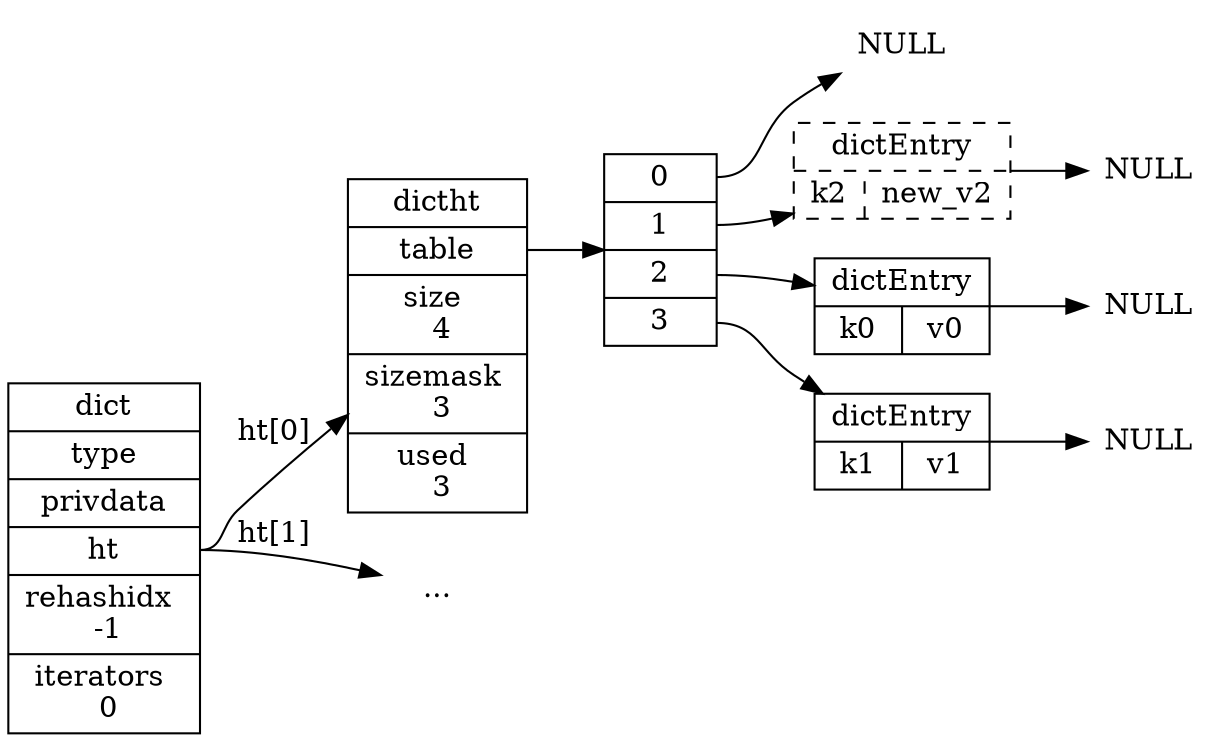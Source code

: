 digraph {

    rankdir = LR;

    //

    node [shape = record];

    dict [label = " <head> dict | type | privdata | <ht> ht | rehashidx \n -1 | iterators \n 0 "];

    dictht0 [label = " <head> dictht | <table> table | <size> size \n 4 | <sizemask> sizemask \n 3 | <used> used \n 3"];

    dictht1 [label = "...", shape = plaintext];

    table0 [label = "<0> 0 | <1> 1 | <2> 2 | <3> 3"];

    kv0 [label = "dictEntry | { k0 | v0 }"];
    kv1 [label = "dictEntry | { k1 | v1 }"];
    kv2 [label = "dictEntry | { k2 | new_v2 }", style = dashed];

    //

    node [shape = plaintext, label = "NULL"];

    null0;
    null1;
    null2;
    null3;

    //

    dict:ht -> dictht0 [label = "ht[0]"];
    dict:ht -> dictht1 [label = "ht[1]"];

    dictht0:table -> table0;

    table0:0 -> null0;
    table0:1 -> kv2 -> null1;
    table0:2 -> kv0 -> null2;
    table0:3 -> kv1 -> null3;
}
